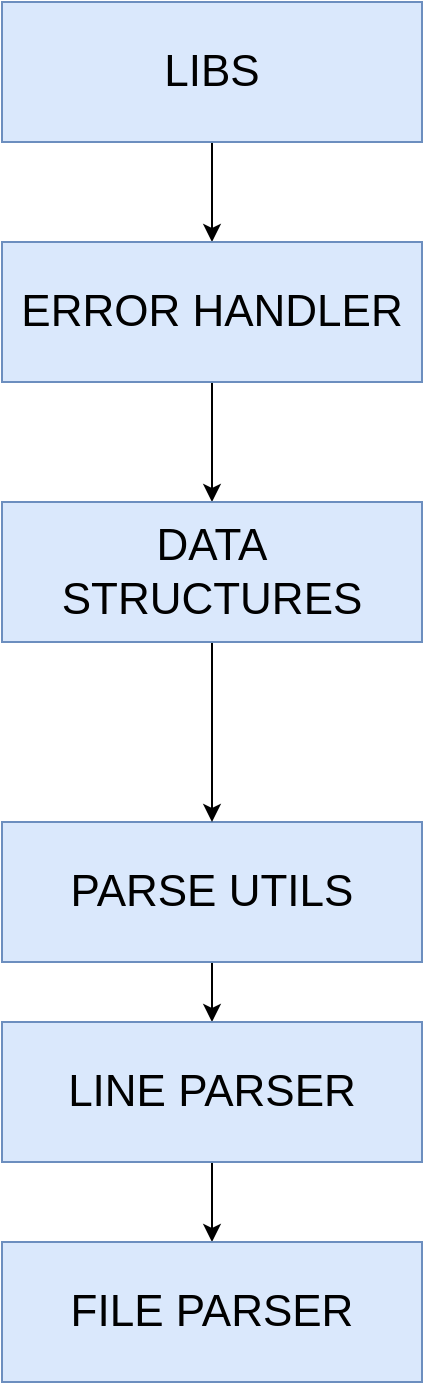 <mxfile version="12.9.3" type="device"><diagram id="x5XFTGYtszWGBFJPvnvR" name="Page-1"><mxGraphModel dx="767" dy="1355" grid="1" gridSize="10" guides="1" tooltips="1" connect="1" arrows="1" fold="1" page="1" pageScale="1" pageWidth="850" pageHeight="1100" math="0" shadow="0"><root><mxCell id="0"/><mxCell id="1" parent="0"/><mxCell id="G1TImldf-2bnhxgHI_DS-9" style="edgeStyle=orthogonalEdgeStyle;rounded=0;orthogonalLoop=1;jettySize=auto;html=1;entryX=0.5;entryY=0;entryDx=0;entryDy=0;" edge="1" parent="1" source="h4fnVFgOFDXS0-1AuiI1-2" target="h4fnVFgOFDXS0-1AuiI1-4"><mxGeometry relative="1" as="geometry"/></mxCell><mxCell id="h4fnVFgOFDXS0-1AuiI1-2" value="LIBS" style="text;html=1;strokeColor=#6c8ebf;fillColor=#dae8fc;align=center;verticalAlign=middle;whiteSpace=wrap;rounded=0;fontSize=22;" parent="1" vertex="1"><mxGeometry x="320" y="10" width="210" height="70" as="geometry"/></mxCell><mxCell id="G1TImldf-2bnhxgHI_DS-12" style="edgeStyle=orthogonalEdgeStyle;rounded=0;orthogonalLoop=1;jettySize=auto;html=1;" edge="1" parent="1" source="h4fnVFgOFDXS0-1AuiI1-4" target="G1TImldf-2bnhxgHI_DS-1"><mxGeometry relative="1" as="geometry"><Array as="points"><mxPoint x="425" y="175"/></Array></mxGeometry></mxCell><mxCell id="h4fnVFgOFDXS0-1AuiI1-4" value="ERROR HANDLER" style="text;html=1;strokeColor=#6c8ebf;fillColor=#dae8fc;align=center;verticalAlign=middle;whiteSpace=wrap;rounded=0;fontSize=22;" parent="1" vertex="1"><mxGeometry x="320" y="130" width="210" height="70" as="geometry"/></mxCell><mxCell id="h4fnVFgOFDXS0-1AuiI1-11" value="" style="edgeStyle=orthogonalEdgeStyle;rounded=0;orthogonalLoop=1;jettySize=auto;html=1;fontSize=22;" parent="1" source="h4fnVFgOFDXS0-1AuiI1-6" target="h4fnVFgOFDXS0-1AuiI1-10" edge="1"><mxGeometry relative="1" as="geometry"/></mxCell><mxCell id="h4fnVFgOFDXS0-1AuiI1-6" value="PARSE UTILS" style="text;html=1;strokeColor=#6c8ebf;fillColor=#dae8fc;align=center;verticalAlign=middle;whiteSpace=wrap;rounded=0;fontSize=22;" parent="1" vertex="1"><mxGeometry x="320" y="420" width="210" height="70" as="geometry"/></mxCell><mxCell id="h4fnVFgOFDXS0-1AuiI1-12" value="" style="edgeStyle=orthogonalEdgeStyle;rounded=0;orthogonalLoop=1;jettySize=auto;html=1;fontSize=22;" parent="1" source="h4fnVFgOFDXS0-1AuiI1-10" target="h4fnVFgOFDXS0-1AuiI1-8" edge="1"><mxGeometry relative="1" as="geometry"/></mxCell><mxCell id="h4fnVFgOFDXS0-1AuiI1-10" value="LINE PARSER" style="text;html=1;strokeColor=#6c8ebf;fillColor=#dae8fc;align=center;verticalAlign=middle;whiteSpace=wrap;rounded=0;fontSize=22;" parent="1" vertex="1"><mxGeometry x="320" y="520" width="210" height="70" as="geometry"/></mxCell><mxCell id="h4fnVFgOFDXS0-1AuiI1-8" value="FILE PARSER" style="text;html=1;strokeColor=#6c8ebf;fillColor=#dae8fc;align=center;verticalAlign=middle;whiteSpace=wrap;rounded=0;fontSize=22;" parent="1" vertex="1"><mxGeometry x="320" y="630" width="210" height="70" as="geometry"/></mxCell><mxCell id="G1TImldf-2bnhxgHI_DS-11" style="edgeStyle=orthogonalEdgeStyle;rounded=0;orthogonalLoop=1;jettySize=auto;html=1;" edge="1" parent="1" source="G1TImldf-2bnhxgHI_DS-1" target="h4fnVFgOFDXS0-1AuiI1-6"><mxGeometry relative="1" as="geometry"/></mxCell><mxCell id="G1TImldf-2bnhxgHI_DS-1" value="DATA STRUCTURES" style="text;html=1;strokeColor=#6c8ebf;fillColor=#dae8fc;align=center;verticalAlign=middle;whiteSpace=wrap;rounded=0;fontSize=22;" vertex="1" parent="1"><mxGeometry x="320" y="260" width="210" height="70" as="geometry"/></mxCell></root></mxGraphModel></diagram></mxfile>